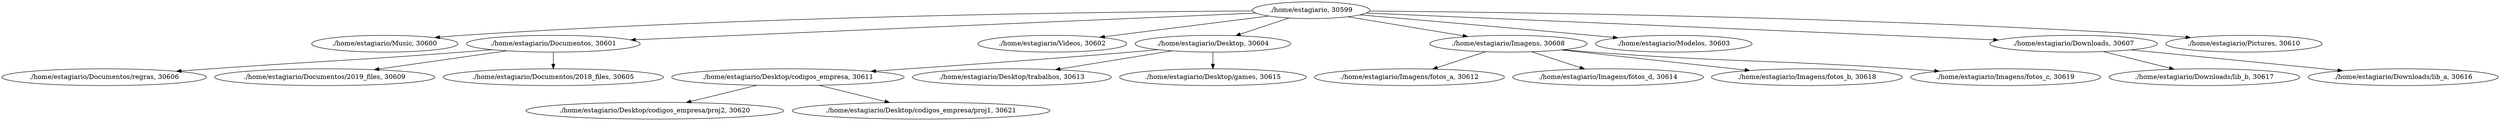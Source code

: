 digraph G {
	30599 [label="./home/estagiario, 30599"];
	30599 -> 30600;
	30600 [label="./home/estagiario/Music, 30600"];
	30599 -> 30601;
	30601 [label="./home/estagiario/Documentos, 30601"];
	30599 -> 30602;
	30602 [label="./home/estagiario/Videos, 30602"];
	30601 -> 30606;
	30606 [label="./home/estagiario/Documentos/regras, 30606"];
	30599 -> 30604;
	30604 [label="./home/estagiario/Desktop, 30604"];
	30599 -> 30608;
	30608 [label="./home/estagiario/Imagens, 30608"];
	30599 -> 30603;
	30603 [label="./home/estagiario/Modelos, 30603"];
	30599 -> 30607;
	30607 [label="./home/estagiario/Downloads, 30607"];
	30599 -> 30610;
	30610 [label="./home/estagiario/Pictures, 30610"];
	30601 -> 30609;
	30609 [label="./home/estagiario/Documentos/2019_files, 30609"];
	30604 -> 30611;
	30611 [label="./home/estagiario/Desktop/codigos_empresa, 30611"];
	30608 -> 30612;
	30612 [label="./home/estagiario/Imagens/fotos_a, 30612"];
	30604 -> 30613;
	30613 [label="./home/estagiario/Desktop/trabalhos, 30613"];
	30604 -> 30615;
	30615 [label="./home/estagiario/Desktop/games, 30615"];
	30608 -> 30614;
	30614 [label="./home/estagiario/Imagens/fotos_d, 30614"];
	30608 -> 30618;
	30601 -> 30605;
	30618 [label="./home/estagiario/Imagens/fotos_b, 30618"];
	30605 [label="./home/estagiario/Documentos/2018_files, 30605"];
	30608 -> 30619;
	30619 [label="./home/estagiario/Imagens/fotos_c, 30619"];
	30607 -> 30617;
	30617 [label="./home/estagiario/Downloads/lib_b, 30617"];
	30607 -> 30616;
	30616 [label="./home/estagiario/Downloads/lib_a, 30616"];
	30611 -> 30620;
	30620 [label="./home/estagiario/Desktop/codigos_empresa/proj2, 30620"];
	30611 -> 30621;
	30621 [label="./home/estagiario/Desktop/codigos_empresa/proj1, 30621"];
}
